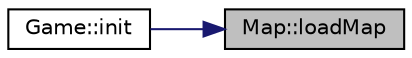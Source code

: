 digraph "Map::loadMap"
{
 // LATEX_PDF_SIZE
  edge [fontname="Helvetica",fontsize="10",labelfontname="Helvetica",labelfontsize="10"];
  node [fontname="Helvetica",fontsize="10",shape=record];
  rankdir="RL";
  Node1 [label="Map::loadMap",height=0.2,width=0.4,color="black", fillcolor="grey75", style="filled", fontcolor="black",tooltip="Level map loader."];
  Node1 -> Node2 [dir="back",color="midnightblue",fontsize="10",style="solid",fontname="Helvetica"];
  Node2 [label="Game::init",height=0.2,width=0.4,color="black", fillcolor="white", style="filled",URL="$class_game.html#a9e617a7d8091060d9c35db140a9e381c",tooltip="Initialize the Game."];
}
